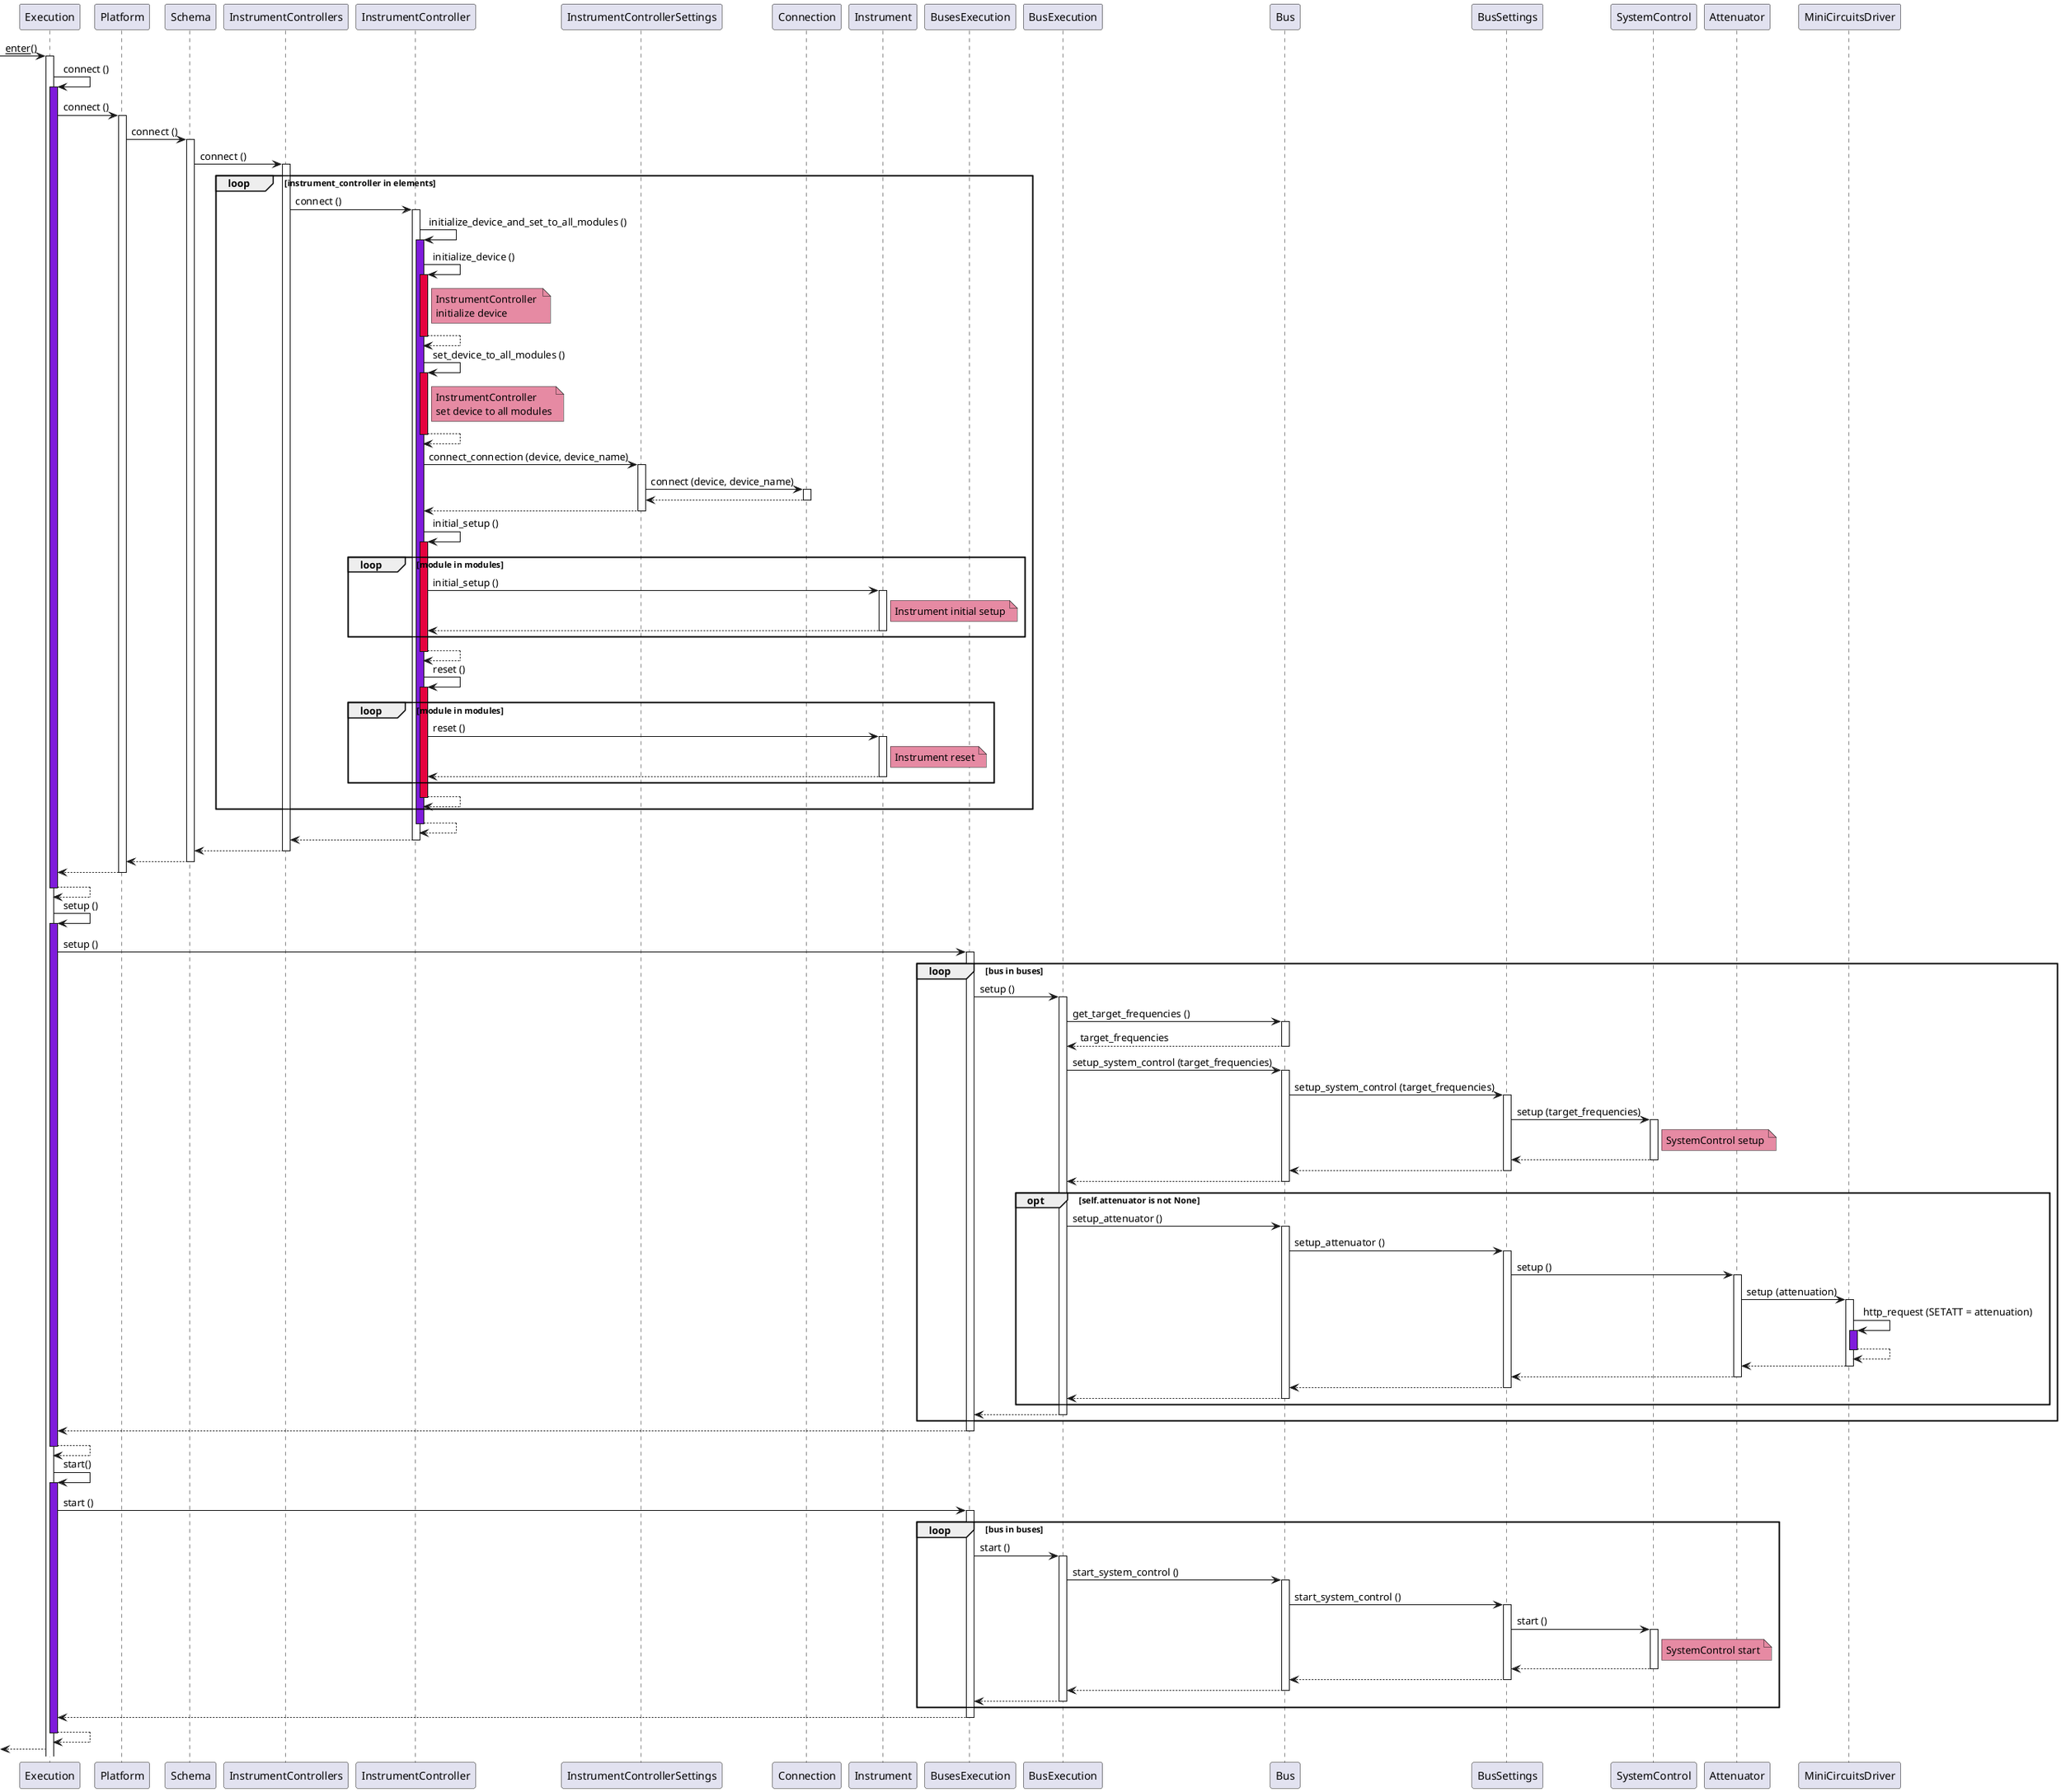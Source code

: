 @startuml

participant Execution as exe
participant Platform as plat
participant Schema as schema
participant InstrumentControllers as instrcontrollers
participant InstrumentController as instrcontroller
participant InstrumentControllerSettings as instrcontrollerset
participant Connection as conn
participant Instrument as instr
participant BusesExecution as busesexe
participant BusExecution as busexe
participant Bus as bus
participant BusSettings as busset
participant SystemControl as system_control
participant Attenuator as attenuator
participant MiniCircuitsDriver as minicircuits


[-> exe ++: __enter__()
exe -> exe: connect ()
activate exe #7F1CDB
exe -> plat ++: connect ()
plat -> schema ++: connect ()
schema -> instrcontrollers ++: connect ()
loop instrument_controller in elements
    instrcontrollers -> instrcontroller ++: connect ()
    instrcontroller -> instrcontroller: initialize_device_and_set_to_all_modules ()
    activate instrcontroller #7F1CDB
    instrcontroller -> instrcontroller: initialize_device ()
    activate instrcontroller #E6033F
    note right of instrcontroller #E68AA3: InstrumentController \ninitialize device
    return
    instrcontroller -> instrcontroller: set_device_to_all_modules ()
    activate instrcontroller #E6033F
    note right of instrcontroller #E68AA3: InstrumentController \nset device to all modules
    return
    instrcontroller -> instrcontrollerset ++: connect_connection (device, device_name)
    instrcontrollerset -> conn ++: connect (device, device_name)
    return
    return
    instrcontroller -> instrcontroller: initial_setup ()
    activate instrcontroller #E6033F
    loop module in modules
        instrcontroller -> instr ++: initial_setup ()
        note right of instr #E68AA3: Instrument initial setup
        return
    end
    return
    instrcontroller -> instrcontroller: reset ()
    activate instrcontroller #E6033F
    loop module in modules
        instrcontroller -> instr ++: reset ()
        note right of instr #E68AA3: Instrument reset
        return
    end
    return
end
return
return
return 
return
return
return

exe -> exe: setup ()
activate exe #7F1CDB
exe -> busesexe ++: setup ()
loop bus in buses
    busesexe -> busexe ++: setup ()
    busexe -> bus ++: get_target_frequencies ()
    return target_frequencies
    busexe -> bus ++: setup_system_control (target_frequencies)
    bus -> busset ++: setup_system_control (target_frequencies)
    busset -> system_control ++: setup (target_frequencies)
    note right of system_control #E68AA3: SystemControl setup
    return
    return
    return
    opt self.attenuator is not None
        busexe -> bus ++: setup_attenuator ()
        bus -> busset ++: setup_attenuator ()
        busset -> attenuator ++: setup ()
        attenuator -> minicircuits ++: setup (attenuation)
        minicircuits -> minicircuits: http_request (SETATT = attenuation)
        activate minicircuits #7F1CDB
        return
        return
        return
        return
        return
    end
return
end
return
return

exe -> exe: start()
activate exe #7F1CDB
exe -> busesexe ++: start ()
loop bus in buses
    busesexe -> busexe ++: start ()
    busexe -> bus ++: start_system_control ()
    bus -> busset ++: start_system_control ()
    busset -> system_control ++: start ()
    note right of system_control #E68AA3: SystemControl start
    return
    return
    return
    return
end
return
return
[<-- exe

@enduml